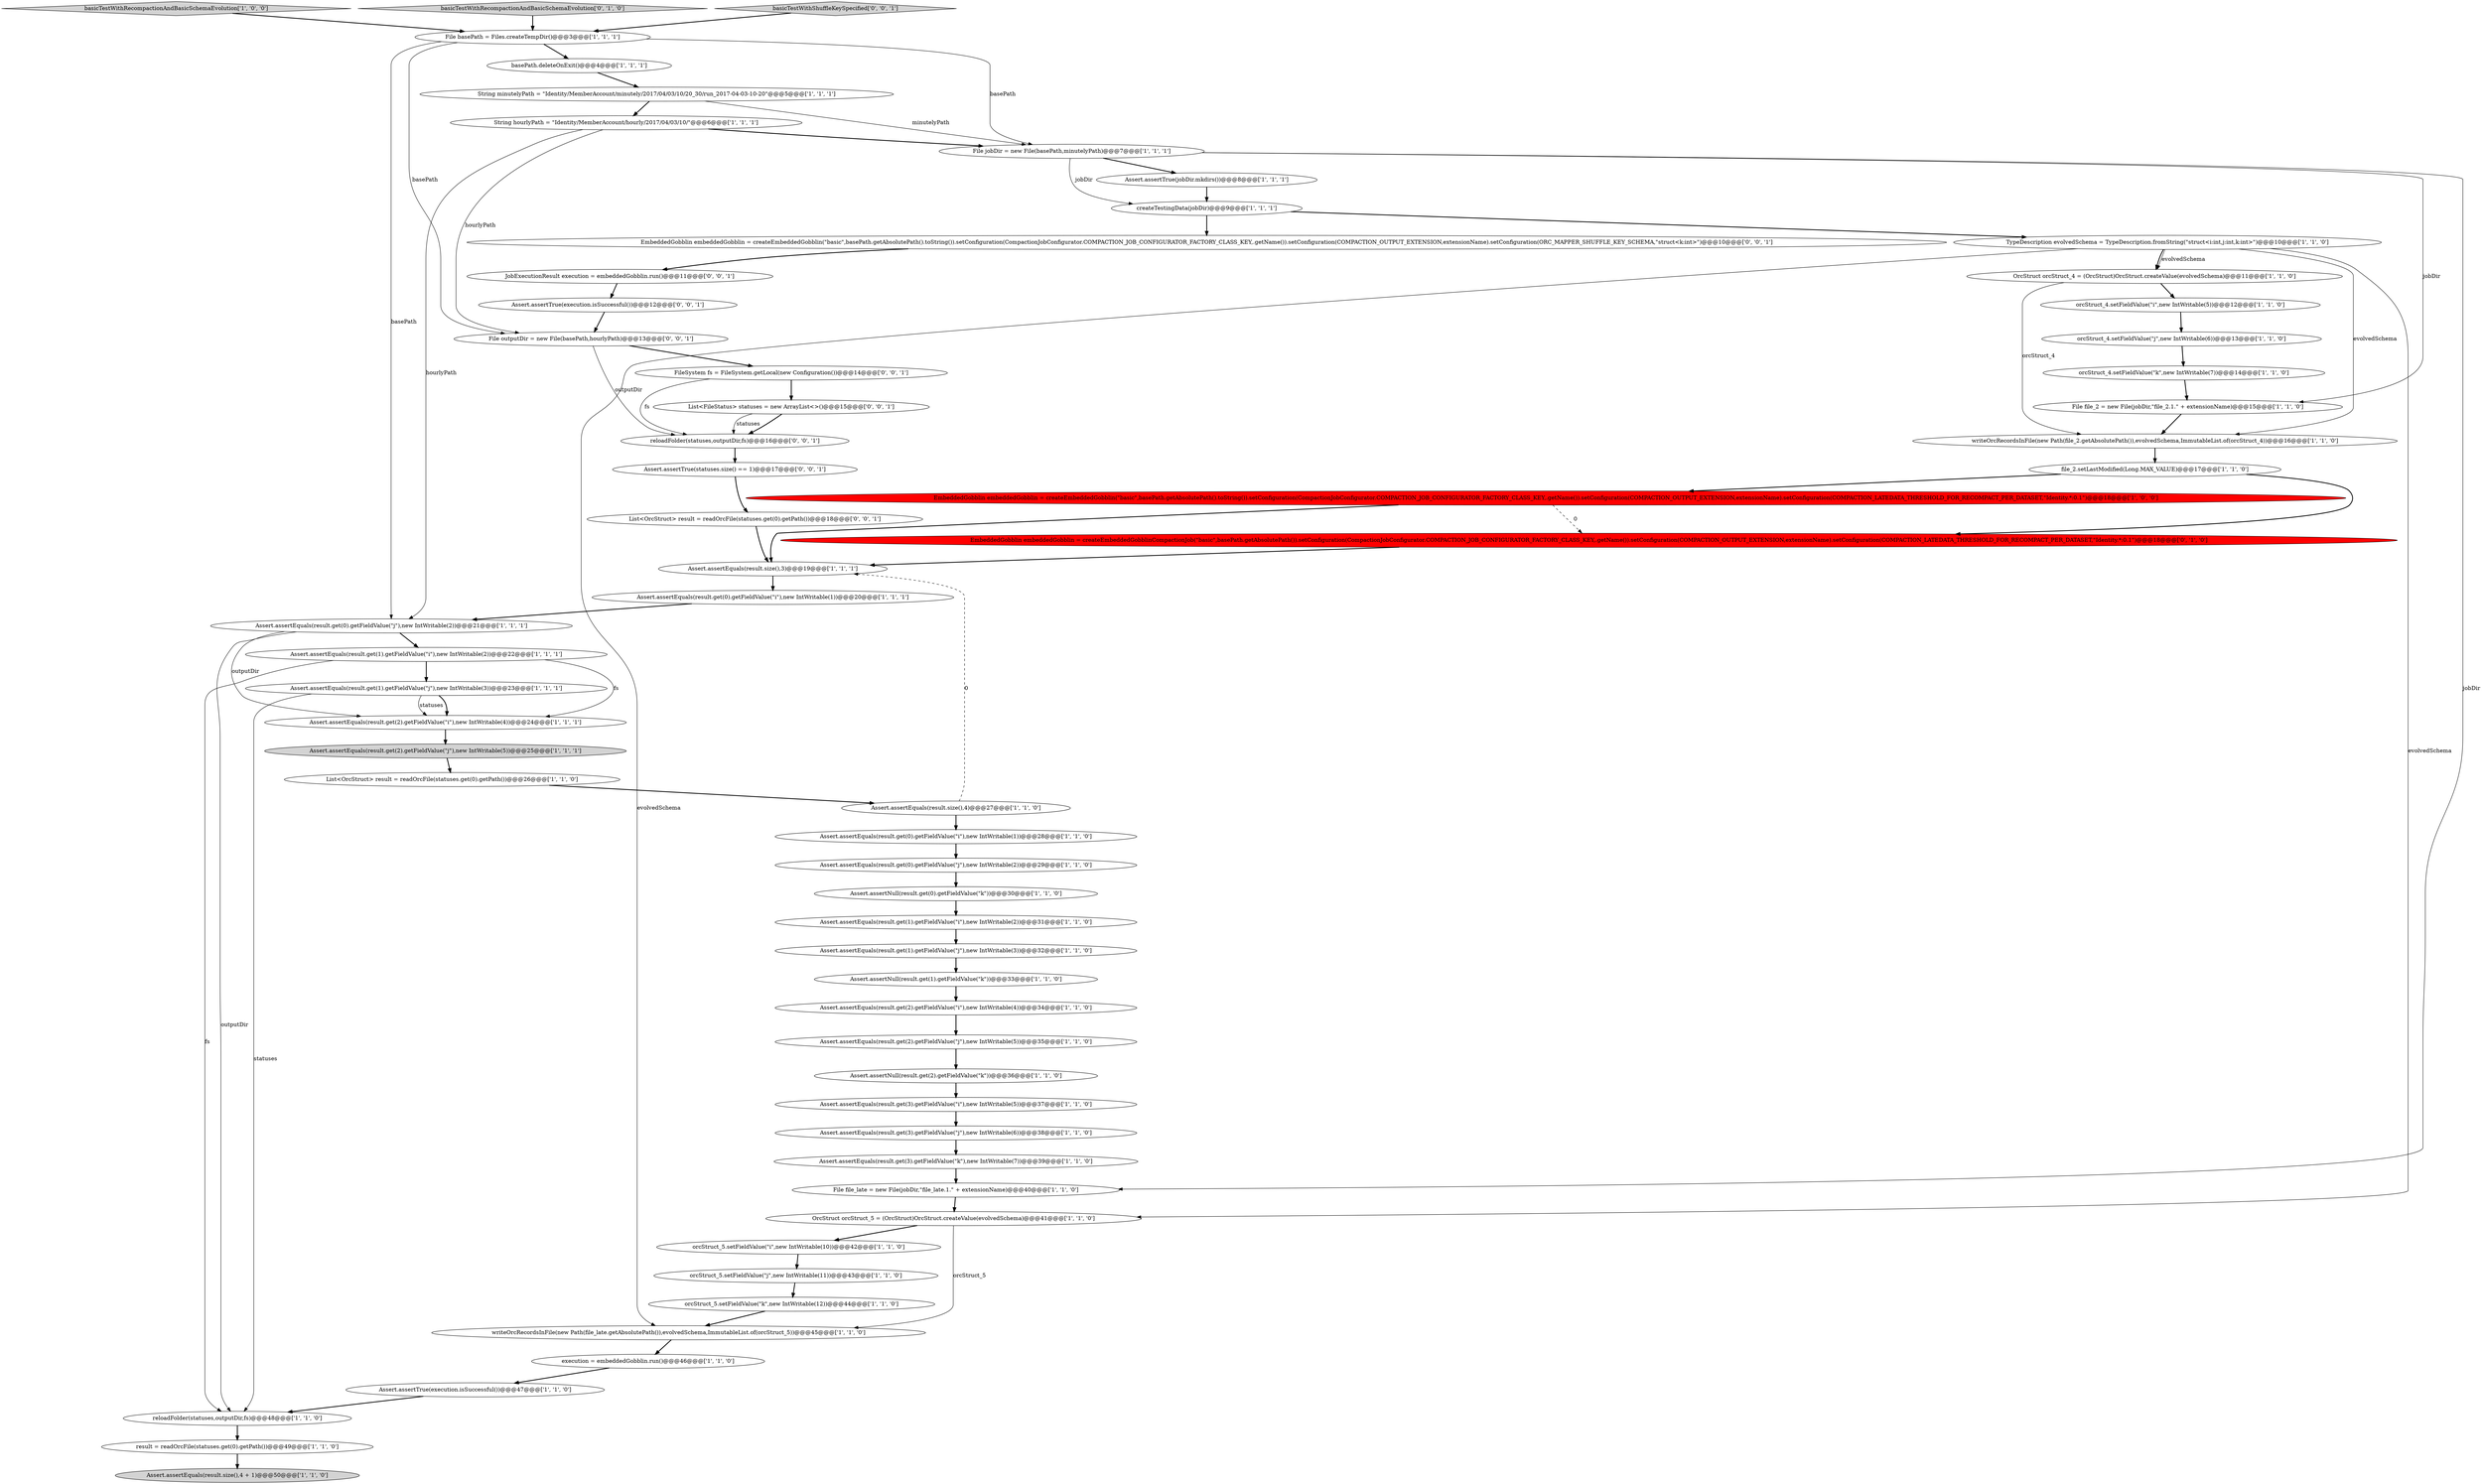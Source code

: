 digraph {
9 [style = filled, label = "Assert.assertTrue(jobDir.mkdirs())@@@8@@@['1', '1', '1']", fillcolor = white, shape = ellipse image = "AAA0AAABBB1BBB"];
35 [style = filled, label = "Assert.assertEquals(result.size(),3)@@@19@@@['1', '1', '1']", fillcolor = white, shape = ellipse image = "AAA0AAABBB1BBB"];
16 [style = filled, label = "Assert.assertEquals(result.get(0).getFieldValue(\"i\"),new IntWritable(1))@@@28@@@['1', '1', '0']", fillcolor = white, shape = ellipse image = "AAA0AAABBB1BBB"];
55 [style = filled, label = "EmbeddedGobblin embeddedGobblin = createEmbeddedGobblin(\"basic\",basePath.getAbsolutePath().toString()).setConfiguration(CompactionJobConfigurator.COMPACTION_JOB_CONFIGURATOR_FACTORY_CLASS_KEY,.getName()).setConfiguration(COMPACTION_OUTPUT_EXTENSION,extensionName).setConfiguration(ORC_MAPPER_SHUFFLE_KEY_SCHEMA,\"struct<k:int>\")@@@10@@@['0', '0', '1']", fillcolor = white, shape = ellipse image = "AAA0AAABBB3BBB"];
43 [style = filled, label = "Assert.assertEquals(result.get(1).getFieldValue(\"j\"),new IntWritable(3))@@@23@@@['1', '1', '1']", fillcolor = white, shape = ellipse image = "AAA0AAABBB1BBB"];
26 [style = filled, label = "Assert.assertNull(result.get(1).getFieldValue(\"k\"))@@@33@@@['1', '1', '0']", fillcolor = white, shape = ellipse image = "AAA0AAABBB1BBB"];
23 [style = filled, label = "List<OrcStruct> result = readOrcFile(statuses.get(0).getPath())@@@26@@@['1', '1', '0']", fillcolor = white, shape = ellipse image = "AAA0AAABBB1BBB"];
48 [style = filled, label = "String hourlyPath = \"Identity/MemberAccount/hourly/2017/04/03/10/\"@@@6@@@['1', '1', '1']", fillcolor = white, shape = ellipse image = "AAA0AAABBB1BBB"];
54 [style = filled, label = "File outputDir = new File(basePath,hourlyPath)@@@13@@@['0', '0', '1']", fillcolor = white, shape = ellipse image = "AAA0AAABBB3BBB"];
17 [style = filled, label = "orcStruct_5.setFieldValue(\"i\",new IntWritable(10))@@@42@@@['1', '1', '0']", fillcolor = white, shape = ellipse image = "AAA0AAABBB1BBB"];
8 [style = filled, label = "execution = embeddedGobblin.run()@@@46@@@['1', '1', '0']", fillcolor = white, shape = ellipse image = "AAA0AAABBB1BBB"];
10 [style = filled, label = "Assert.assertEquals(result.get(1).getFieldValue(\"i\"),new IntWritable(2))@@@22@@@['1', '1', '1']", fillcolor = white, shape = ellipse image = "AAA0AAABBB1BBB"];
2 [style = filled, label = "Assert.assertEquals(result.get(1).getFieldValue(\"i\"),new IntWritable(2))@@@31@@@['1', '1', '0']", fillcolor = white, shape = ellipse image = "AAA0AAABBB1BBB"];
3 [style = filled, label = "Assert.assertEquals(result.size(),4)@@@27@@@['1', '1', '0']", fillcolor = white, shape = ellipse image = "AAA0AAABBB1BBB"];
24 [style = filled, label = "Assert.assertEquals(result.get(2).getFieldValue(\"i\"),new IntWritable(4))@@@24@@@['1', '1', '1']", fillcolor = white, shape = ellipse image = "AAA0AAABBB1BBB"];
21 [style = filled, label = "reloadFolder(statuses,outputDir,fs)@@@48@@@['1', '1', '0']", fillcolor = white, shape = ellipse image = "AAA0AAABBB1BBB"];
51 [style = filled, label = "FileSystem fs = FileSystem.getLocal(new Configuration())@@@14@@@['0', '0', '1']", fillcolor = white, shape = ellipse image = "AAA0AAABBB3BBB"];
12 [style = filled, label = "Assert.assertEquals(result.get(2).getFieldValue(\"j\"),new IntWritable(5))@@@35@@@['1', '1', '0']", fillcolor = white, shape = ellipse image = "AAA0AAABBB1BBB"];
58 [style = filled, label = "Assert.assertTrue(execution.isSuccessful())@@@12@@@['0', '0', '1']", fillcolor = white, shape = ellipse image = "AAA0AAABBB3BBB"];
19 [style = filled, label = "File file_2 = new File(jobDir,\"file_2.1.\" + extensionName)@@@15@@@['1', '1', '0']", fillcolor = white, shape = ellipse image = "AAA0AAABBB1BBB"];
11 [style = filled, label = "basicTestWithRecompactionAndBasicSchemaEvolution['1', '0', '0']", fillcolor = lightgray, shape = diamond image = "AAA0AAABBB1BBB"];
18 [style = filled, label = "file_2.setLastModified(Long.MAX_VALUE)@@@17@@@['1', '1', '0']", fillcolor = white, shape = ellipse image = "AAA0AAABBB1BBB"];
41 [style = filled, label = "createTestingData(jobDir)@@@9@@@['1', '1', '1']", fillcolor = white, shape = ellipse image = "AAA0AAABBB1BBB"];
44 [style = filled, label = "Assert.assertEquals(result.get(3).getFieldValue(\"k\"),new IntWritable(7))@@@39@@@['1', '1', '0']", fillcolor = white, shape = ellipse image = "AAA0AAABBB1BBB"];
45 [style = filled, label = "Assert.assertNull(result.get(2).getFieldValue(\"k\"))@@@36@@@['1', '1', '0']", fillcolor = white, shape = ellipse image = "AAA0AAABBB1BBB"];
49 [style = filled, label = "basicTestWithRecompactionAndBasicSchemaEvolution['0', '1', '0']", fillcolor = lightgray, shape = diamond image = "AAA0AAABBB2BBB"];
4 [style = filled, label = "orcStruct_5.setFieldValue(\"k\",new IntWritable(12))@@@44@@@['1', '1', '0']", fillcolor = white, shape = ellipse image = "AAA0AAABBB1BBB"];
36 [style = filled, label = "writeOrcRecordsInFile(new Path(file_2.getAbsolutePath()),evolvedSchema,ImmutableList.of(orcStruct_4))@@@16@@@['1', '1', '0']", fillcolor = white, shape = ellipse image = "AAA0AAABBB1BBB"];
57 [style = filled, label = "basicTestWithShuffleKeySpecified['0', '0', '1']", fillcolor = lightgray, shape = diamond image = "AAA0AAABBB3BBB"];
39 [style = filled, label = "OrcStruct orcStruct_4 = (OrcStruct)OrcStruct.createValue(evolvedSchema)@@@11@@@['1', '1', '0']", fillcolor = white, shape = ellipse image = "AAA0AAABBB1BBB"];
22 [style = filled, label = "Assert.assertEquals(result.get(0).getFieldValue(\"j\"),new IntWritable(2))@@@29@@@['1', '1', '0']", fillcolor = white, shape = ellipse image = "AAA0AAABBB1BBB"];
27 [style = filled, label = "TypeDescription evolvedSchema = TypeDescription.fromString(\"struct<i:int,j:int,k:int>\")@@@10@@@['1', '1', '0']", fillcolor = white, shape = ellipse image = "AAA0AAABBB1BBB"];
59 [style = filled, label = "List<OrcStruct> result = readOrcFile(statuses.get(0).getPath())@@@18@@@['0', '0', '1']", fillcolor = white, shape = ellipse image = "AAA0AAABBB3BBB"];
28 [style = filled, label = "orcStruct_5.setFieldValue(\"j\",new IntWritable(11))@@@43@@@['1', '1', '0']", fillcolor = white, shape = ellipse image = "AAA0AAABBB1BBB"];
37 [style = filled, label = "writeOrcRecordsInFile(new Path(file_late.getAbsolutePath()),evolvedSchema,ImmutableList.of(orcStruct_5))@@@45@@@['1', '1', '0']", fillcolor = white, shape = ellipse image = "AAA0AAABBB1BBB"];
42 [style = filled, label = "orcStruct_4.setFieldValue(\"k\",new IntWritable(7))@@@14@@@['1', '1', '0']", fillcolor = white, shape = ellipse image = "AAA0AAABBB1BBB"];
5 [style = filled, label = "File basePath = Files.createTempDir()@@@3@@@['1', '1', '1']", fillcolor = white, shape = ellipse image = "AAA0AAABBB1BBB"];
7 [style = filled, label = "orcStruct_4.setFieldValue(\"i\",new IntWritable(5))@@@12@@@['1', '1', '0']", fillcolor = white, shape = ellipse image = "AAA0AAABBB1BBB"];
6 [style = filled, label = "Assert.assertEquals(result.get(2).getFieldValue(\"j\"),new IntWritable(5))@@@25@@@['1', '1', '1']", fillcolor = lightgray, shape = ellipse image = "AAA0AAABBB1BBB"];
0 [style = filled, label = "Assert.assertEquals(result.get(3).getFieldValue(\"j\"),new IntWritable(6))@@@38@@@['1', '1', '0']", fillcolor = white, shape = ellipse image = "AAA0AAABBB1BBB"];
30 [style = filled, label = "result = readOrcFile(statuses.get(0).getPath())@@@49@@@['1', '1', '0']", fillcolor = white, shape = ellipse image = "AAA0AAABBB1BBB"];
52 [style = filled, label = "JobExecutionResult execution = embeddedGobblin.run()@@@11@@@['0', '0', '1']", fillcolor = white, shape = ellipse image = "AAA0AAABBB3BBB"];
50 [style = filled, label = "EmbeddedGobblin embeddedGobblin = createEmbeddedGobblinCompactionJob(\"basic\",basePath.getAbsolutePath()).setConfiguration(CompactionJobConfigurator.COMPACTION_JOB_CONFIGURATOR_FACTORY_CLASS_KEY,.getName()).setConfiguration(COMPACTION_OUTPUT_EXTENSION,extensionName).setConfiguration(COMPACTION_LATEDATA_THRESHOLD_FOR_RECOMPACT_PER_DATASET,\"Identity.*:0.1\")@@@18@@@['0', '1', '0']", fillcolor = red, shape = ellipse image = "AAA1AAABBB2BBB"];
25 [style = filled, label = "Assert.assertTrue(execution.isSuccessful())@@@47@@@['1', '1', '0']", fillcolor = white, shape = ellipse image = "AAA0AAABBB1BBB"];
33 [style = filled, label = "Assert.assertEquals(result.get(0).getFieldValue(\"i\"),new IntWritable(1))@@@20@@@['1', '1', '1']", fillcolor = white, shape = ellipse image = "AAA0AAABBB1BBB"];
56 [style = filled, label = "Assert.assertTrue(statuses.size() == 1)@@@17@@@['0', '0', '1']", fillcolor = white, shape = ellipse image = "AAA0AAABBB3BBB"];
14 [style = filled, label = "Assert.assertEquals(result.get(0).getFieldValue(\"j\"),new IntWritable(2))@@@21@@@['1', '1', '1']", fillcolor = white, shape = ellipse image = "AAA0AAABBB1BBB"];
53 [style = filled, label = "List<FileStatus> statuses = new ArrayList<>()@@@15@@@['0', '0', '1']", fillcolor = white, shape = ellipse image = "AAA0AAABBB3BBB"];
1 [style = filled, label = "basePath.deleteOnExit()@@@4@@@['1', '1', '1']", fillcolor = white, shape = ellipse image = "AAA0AAABBB1BBB"];
46 [style = filled, label = "File file_late = new File(jobDir,\"file_late.1.\" + extensionName)@@@40@@@['1', '1', '0']", fillcolor = white, shape = ellipse image = "AAA0AAABBB1BBB"];
31 [style = filled, label = "String minutelyPath = \"Identity/MemberAccount/minutely/2017/04/03/10/20_30/run_2017-04-03-10-20\"@@@5@@@['1', '1', '1']", fillcolor = white, shape = ellipse image = "AAA0AAABBB1BBB"];
15 [style = filled, label = "Assert.assertNull(result.get(0).getFieldValue(\"k\"))@@@30@@@['1', '1', '0']", fillcolor = white, shape = ellipse image = "AAA0AAABBB1BBB"];
32 [style = filled, label = "EmbeddedGobblin embeddedGobblin = createEmbeddedGobblin(\"basic\",basePath.getAbsolutePath().toString()).setConfiguration(CompactionJobConfigurator.COMPACTION_JOB_CONFIGURATOR_FACTORY_CLASS_KEY,.getName()).setConfiguration(COMPACTION_OUTPUT_EXTENSION,extensionName).setConfiguration(COMPACTION_LATEDATA_THRESHOLD_FOR_RECOMPACT_PER_DATASET,\"Identity.*:0.1\")@@@18@@@['1', '0', '0']", fillcolor = red, shape = ellipse image = "AAA1AAABBB1BBB"];
40 [style = filled, label = "Assert.assertEquals(result.get(2).getFieldValue(\"i\"),new IntWritable(4))@@@34@@@['1', '1', '0']", fillcolor = white, shape = ellipse image = "AAA0AAABBB1BBB"];
47 [style = filled, label = "orcStruct_4.setFieldValue(\"j\",new IntWritable(6))@@@13@@@['1', '1', '0']", fillcolor = white, shape = ellipse image = "AAA0AAABBB1BBB"];
60 [style = filled, label = "reloadFolder(statuses,outputDir,fs)@@@16@@@['0', '0', '1']", fillcolor = white, shape = ellipse image = "AAA0AAABBB3BBB"];
20 [style = filled, label = "Assert.assertEquals(result.size(),4 + 1)@@@50@@@['1', '1', '0']", fillcolor = lightgray, shape = ellipse image = "AAA0AAABBB1BBB"];
38 [style = filled, label = "Assert.assertEquals(result.get(1).getFieldValue(\"j\"),new IntWritable(3))@@@32@@@['1', '1', '0']", fillcolor = white, shape = ellipse image = "AAA0AAABBB1BBB"];
29 [style = filled, label = "OrcStruct orcStruct_5 = (OrcStruct)OrcStruct.createValue(evolvedSchema)@@@41@@@['1', '1', '0']", fillcolor = white, shape = ellipse image = "AAA0AAABBB1BBB"];
13 [style = filled, label = "File jobDir = new File(basePath,minutelyPath)@@@7@@@['1', '1', '1']", fillcolor = white, shape = ellipse image = "AAA0AAABBB1BBB"];
34 [style = filled, label = "Assert.assertEquals(result.get(3).getFieldValue(\"i\"),new IntWritable(5))@@@37@@@['1', '1', '0']", fillcolor = white, shape = ellipse image = "AAA0AAABBB1BBB"];
32->35 [style = bold, label=""];
22->15 [style = bold, label=""];
12->45 [style = bold, label=""];
27->37 [style = solid, label="evolvedSchema"];
29->37 [style = solid, label="orcStruct_5"];
30->20 [style = bold, label=""];
27->39 [style = solid, label="evolvedSchema"];
51->53 [style = bold, label=""];
26->40 [style = bold, label=""];
19->36 [style = bold, label=""];
21->30 [style = bold, label=""];
3->16 [style = bold, label=""];
13->19 [style = solid, label="jobDir"];
10->24 [style = solid, label="fs"];
44->46 [style = bold, label=""];
43->24 [style = bold, label=""];
31->48 [style = bold, label=""];
36->18 [style = bold, label=""];
18->32 [style = bold, label=""];
38->26 [style = bold, label=""];
5->13 [style = solid, label="basePath"];
53->60 [style = bold, label=""];
1->31 [style = bold, label=""];
13->41 [style = solid, label="jobDir"];
43->24 [style = solid, label="statuses"];
25->21 [style = bold, label=""];
42->19 [style = bold, label=""];
14->24 [style = solid, label="outputDir"];
31->13 [style = solid, label="minutelyPath"];
14->21 [style = solid, label="outputDir"];
14->10 [style = bold, label=""];
23->3 [style = bold, label=""];
58->54 [style = bold, label=""];
34->0 [style = bold, label=""];
54->60 [style = solid, label="outputDir"];
18->50 [style = bold, label=""];
52->58 [style = bold, label=""];
5->1 [style = bold, label=""];
39->7 [style = bold, label=""];
59->35 [style = bold, label=""];
57->5 [style = bold, label=""];
0->44 [style = bold, label=""];
39->36 [style = solid, label="orcStruct_4"];
48->13 [style = bold, label=""];
49->5 [style = bold, label=""];
60->56 [style = bold, label=""];
29->17 [style = bold, label=""];
3->35 [style = dashed, label="0"];
41->27 [style = bold, label=""];
10->43 [style = bold, label=""];
47->42 [style = bold, label=""];
6->23 [style = bold, label=""];
48->14 [style = solid, label="hourlyPath"];
27->29 [style = solid, label="evolvedSchema"];
46->29 [style = bold, label=""];
51->60 [style = solid, label="fs"];
40->12 [style = bold, label=""];
11->5 [style = bold, label=""];
27->39 [style = bold, label=""];
48->54 [style = solid, label="hourlyPath"];
32->50 [style = dashed, label="0"];
13->9 [style = bold, label=""];
50->35 [style = bold, label=""];
55->52 [style = bold, label=""];
37->8 [style = bold, label=""];
56->59 [style = bold, label=""];
43->21 [style = solid, label="statuses"];
54->51 [style = bold, label=""];
33->14 [style = bold, label=""];
15->2 [style = bold, label=""];
27->36 [style = solid, label="evolvedSchema"];
5->14 [style = solid, label="basePath"];
7->47 [style = bold, label=""];
41->55 [style = bold, label=""];
35->33 [style = bold, label=""];
53->60 [style = solid, label="statuses"];
16->22 [style = bold, label=""];
9->41 [style = bold, label=""];
2->38 [style = bold, label=""];
17->28 [style = bold, label=""];
10->21 [style = solid, label="fs"];
4->37 [style = bold, label=""];
5->54 [style = solid, label="basePath"];
13->46 [style = solid, label="jobDir"];
24->6 [style = bold, label=""];
8->25 [style = bold, label=""];
45->34 [style = bold, label=""];
28->4 [style = bold, label=""];
}
